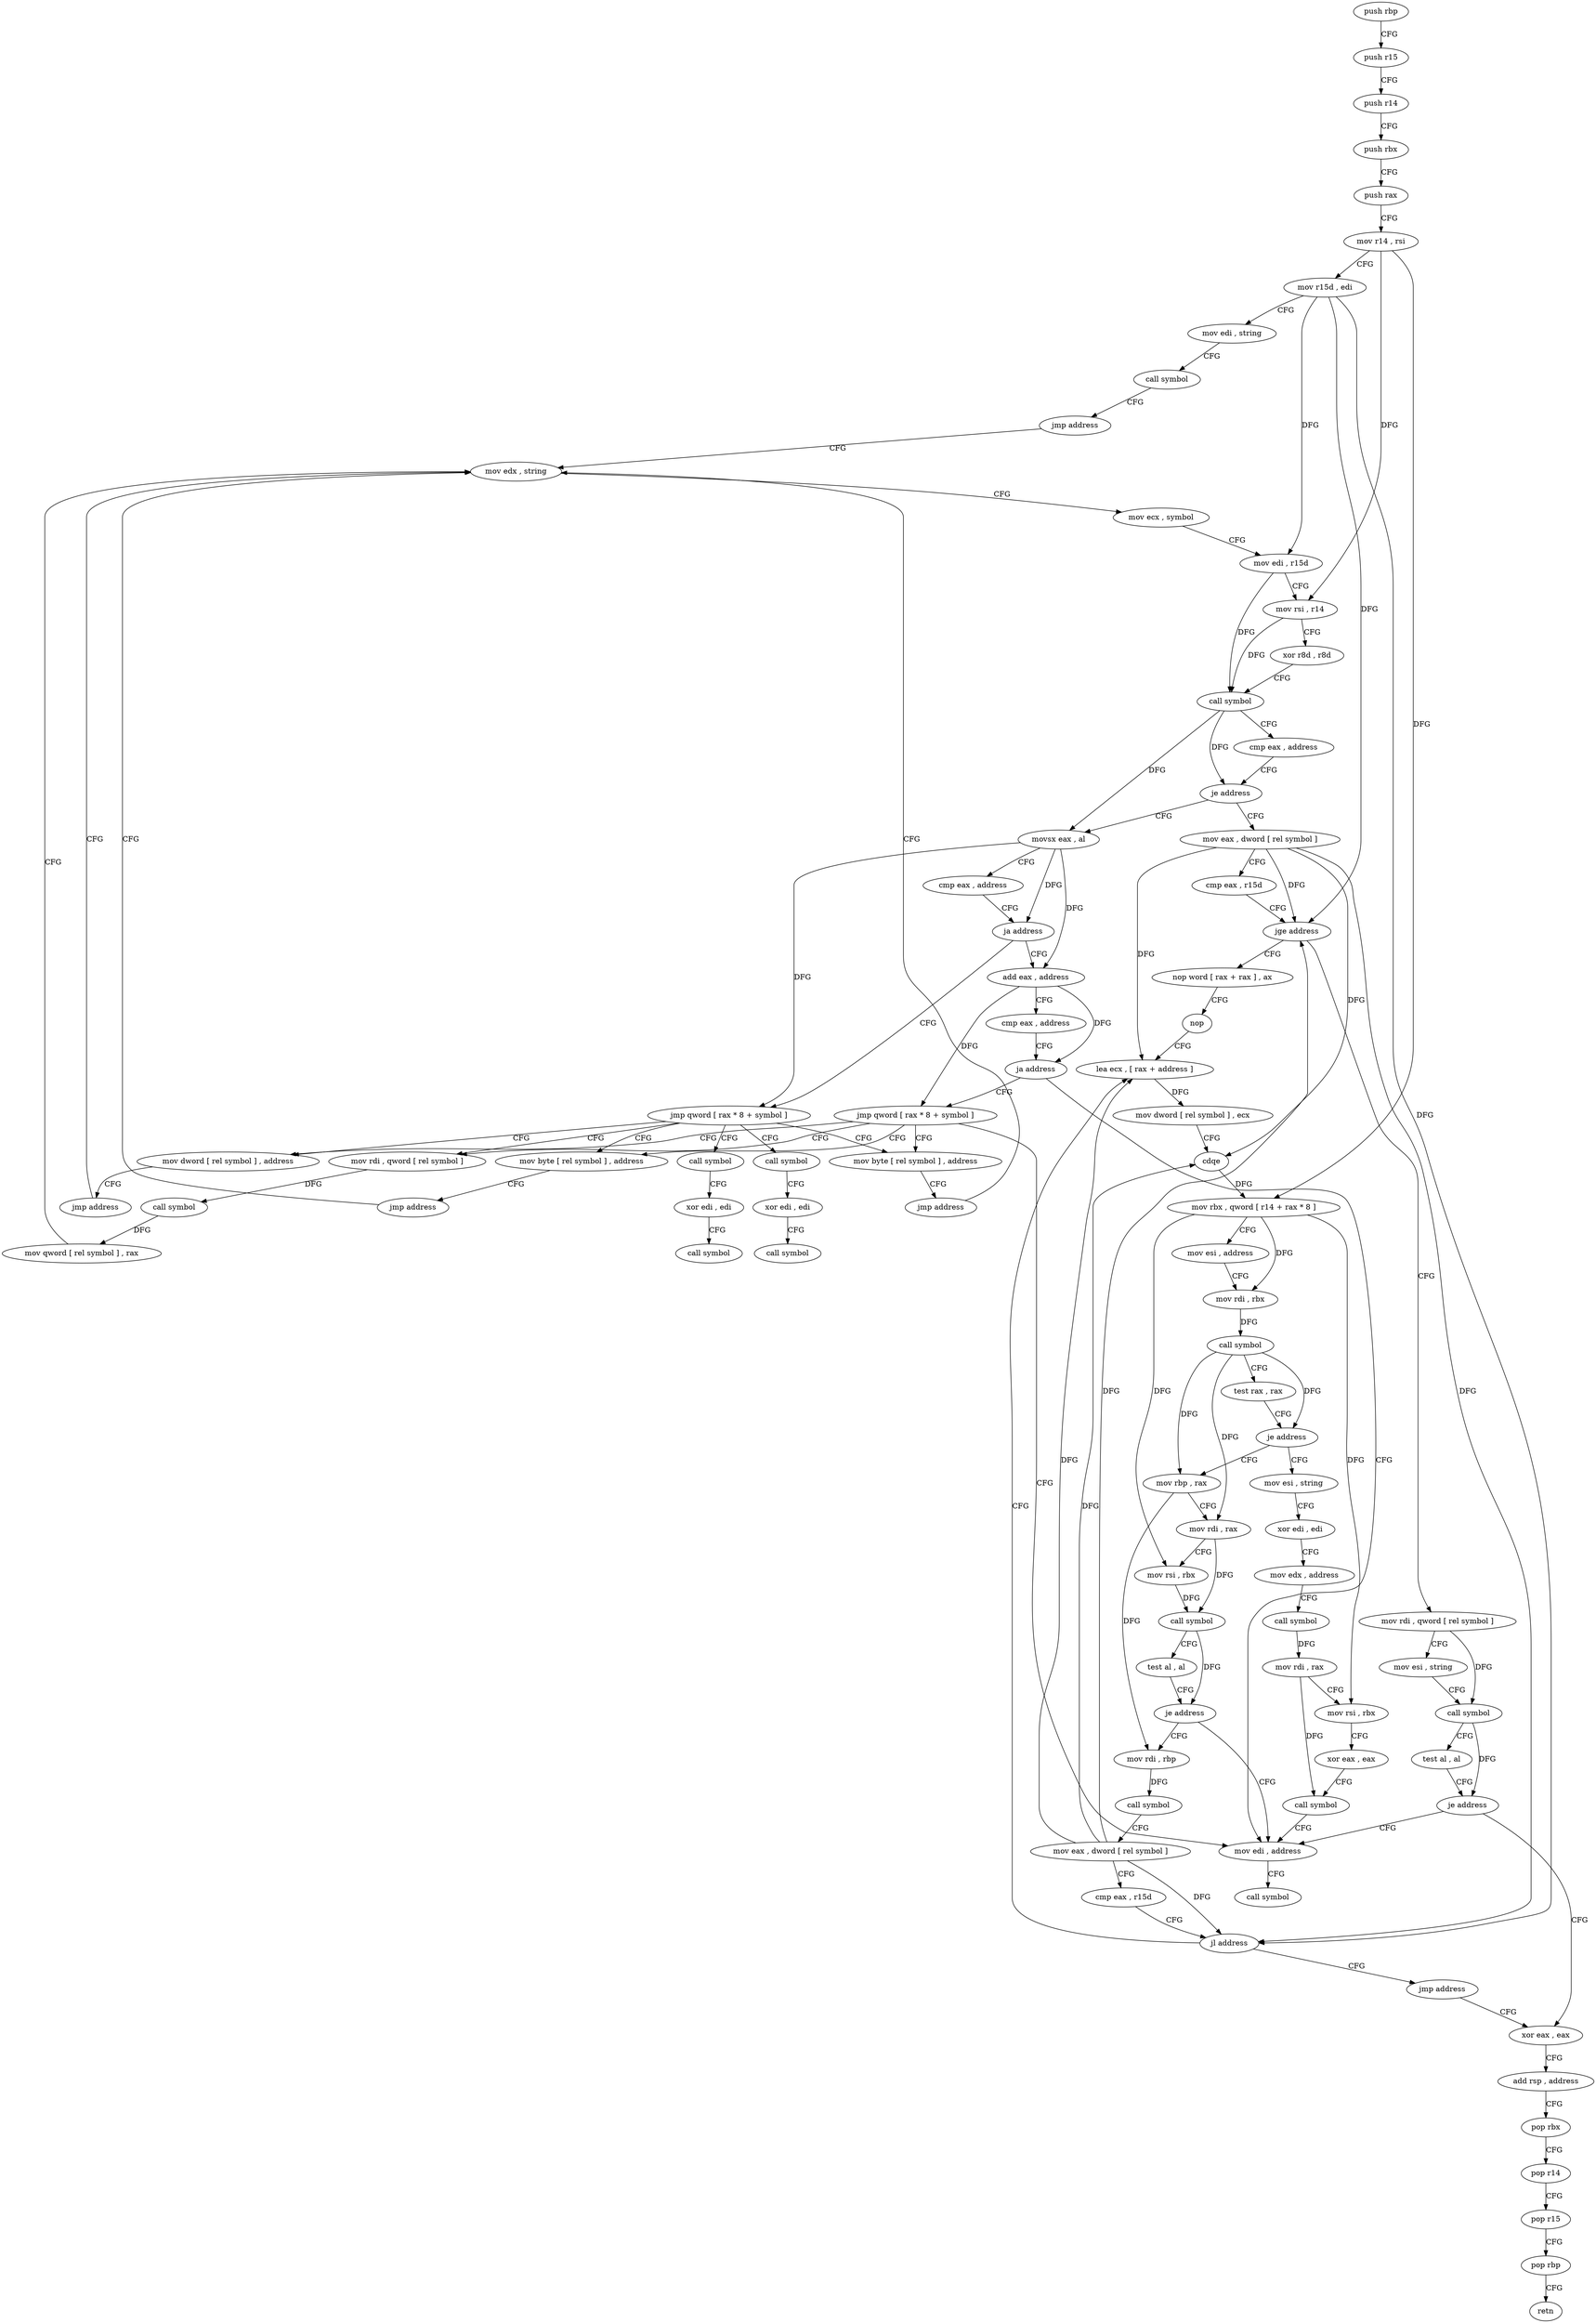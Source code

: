 digraph "func" {
"4215232" [label = "push rbp" ]
"4215233" [label = "push r15" ]
"4215235" [label = "push r14" ]
"4215237" [label = "push rbx" ]
"4215238" [label = "push rax" ]
"4215239" [label = "mov r14 , rsi" ]
"4215242" [label = "mov r15d , edi" ]
"4215245" [label = "mov edi , string" ]
"4215250" [label = "call symbol" ]
"4215255" [label = "jmp address" ]
"4215283" [label = "mov edx , string" ]
"4215288" [label = "mov ecx , symbol" ]
"4215293" [label = "mov edi , r15d" ]
"4215296" [label = "mov rsi , r14" ]
"4215299" [label = "xor r8d , r8d" ]
"4215302" [label = "call symbol" ]
"4215307" [label = "cmp eax , address" ]
"4215310" [label = "je address" ]
"4215385" [label = "mov eax , dword [ rel symbol ]" ]
"4215312" [label = "movsx eax , al" ]
"4215391" [label = "cmp eax , r15d" ]
"4215394" [label = "jge address" ]
"4215480" [label = "mov rdi , qword [ rel symbol ]" ]
"4215396" [label = "nop word [ rax + rax ] , ax" ]
"4215315" [label = "cmp eax , address" ]
"4215318" [label = "ja address" ]
"4215328" [label = "add eax , address" ]
"4215320" [label = "jmp qword [ rax * 8 + symbol ]" ]
"4215487" [label = "mov esi , string" ]
"4215492" [label = "call symbol" ]
"4215497" [label = "test al , al" ]
"4215499" [label = "je address" ]
"4215568" [label = "mov edi , address" ]
"4215501" [label = "xor eax , eax" ]
"4215406" [label = "nop" ]
"4215408" [label = "lea ecx , [ rax + address ]" ]
"4215331" [label = "cmp eax , address" ]
"4215334" [label = "ja address" ]
"4215340" [label = "jmp qword [ rax * 8 + symbol ]" ]
"4215264" [label = "mov rdi , qword [ rel symbol ]" ]
"4215347" [label = "mov dword [ rel symbol ] , address" ]
"4215360" [label = "mov byte [ rel symbol ] , address" ]
"4215376" [label = "mov byte [ rel symbol ] , address" ]
"4215514" [label = "call symbol" ]
"4215526" [label = "call symbol" ]
"4215573" [label = "call symbol" ]
"4215503" [label = "add rsp , address" ]
"4215507" [label = "pop rbx" ]
"4215508" [label = "pop r14" ]
"4215510" [label = "pop r15" ]
"4215512" [label = "pop rbp" ]
"4215513" [label = "retn" ]
"4215538" [label = "mov esi , string" ]
"4215543" [label = "xor edi , edi" ]
"4215545" [label = "mov edx , address" ]
"4215550" [label = "call symbol" ]
"4215555" [label = "mov rdi , rax" ]
"4215558" [label = "mov rsi , rbx" ]
"4215561" [label = "xor eax , eax" ]
"4215563" [label = "call symbol" ]
"4215441" [label = "mov rbp , rax" ]
"4215444" [label = "mov rdi , rax" ]
"4215447" [label = "mov rsi , rbx" ]
"4215450" [label = "call symbol" ]
"4215455" [label = "test al , al" ]
"4215457" [label = "je address" ]
"4215459" [label = "mov rdi , rbp" ]
"4215271" [label = "call symbol" ]
"4215276" [label = "mov qword [ rel symbol ] , rax" ]
"4215357" [label = "jmp address" ]
"4215367" [label = "jmp address" ]
"4215383" [label = "jmp address" ]
"4215519" [label = "xor edi , edi" ]
"4215521" [label = "call symbol" ]
"4215531" [label = "xor edi , edi" ]
"4215533" [label = "call symbol" ]
"4215462" [label = "call symbol" ]
"4215467" [label = "mov eax , dword [ rel symbol ]" ]
"4215473" [label = "cmp eax , r15d" ]
"4215476" [label = "jl address" ]
"4215478" [label = "jmp address" ]
"4215411" [label = "mov dword [ rel symbol ] , ecx" ]
"4215417" [label = "cdqe" ]
"4215419" [label = "mov rbx , qword [ r14 + rax * 8 ]" ]
"4215423" [label = "mov esi , address" ]
"4215428" [label = "mov rdi , rbx" ]
"4215431" [label = "call symbol" ]
"4215436" [label = "test rax , rax" ]
"4215439" [label = "je address" ]
"4215232" -> "4215233" [ label = "CFG" ]
"4215233" -> "4215235" [ label = "CFG" ]
"4215235" -> "4215237" [ label = "CFG" ]
"4215237" -> "4215238" [ label = "CFG" ]
"4215238" -> "4215239" [ label = "CFG" ]
"4215239" -> "4215242" [ label = "CFG" ]
"4215239" -> "4215296" [ label = "DFG" ]
"4215239" -> "4215419" [ label = "DFG" ]
"4215242" -> "4215245" [ label = "CFG" ]
"4215242" -> "4215293" [ label = "DFG" ]
"4215242" -> "4215394" [ label = "DFG" ]
"4215242" -> "4215476" [ label = "DFG" ]
"4215245" -> "4215250" [ label = "CFG" ]
"4215250" -> "4215255" [ label = "CFG" ]
"4215255" -> "4215283" [ label = "CFG" ]
"4215283" -> "4215288" [ label = "CFG" ]
"4215288" -> "4215293" [ label = "CFG" ]
"4215293" -> "4215296" [ label = "CFG" ]
"4215293" -> "4215302" [ label = "DFG" ]
"4215296" -> "4215299" [ label = "CFG" ]
"4215296" -> "4215302" [ label = "DFG" ]
"4215299" -> "4215302" [ label = "CFG" ]
"4215302" -> "4215307" [ label = "CFG" ]
"4215302" -> "4215310" [ label = "DFG" ]
"4215302" -> "4215312" [ label = "DFG" ]
"4215307" -> "4215310" [ label = "CFG" ]
"4215310" -> "4215385" [ label = "CFG" ]
"4215310" -> "4215312" [ label = "CFG" ]
"4215385" -> "4215391" [ label = "CFG" ]
"4215385" -> "4215394" [ label = "DFG" ]
"4215385" -> "4215408" [ label = "DFG" ]
"4215385" -> "4215417" [ label = "DFG" ]
"4215385" -> "4215476" [ label = "DFG" ]
"4215312" -> "4215315" [ label = "CFG" ]
"4215312" -> "4215318" [ label = "DFG" ]
"4215312" -> "4215328" [ label = "DFG" ]
"4215312" -> "4215320" [ label = "DFG" ]
"4215391" -> "4215394" [ label = "CFG" ]
"4215394" -> "4215480" [ label = "CFG" ]
"4215394" -> "4215396" [ label = "CFG" ]
"4215480" -> "4215487" [ label = "CFG" ]
"4215480" -> "4215492" [ label = "DFG" ]
"4215396" -> "4215406" [ label = "CFG" ]
"4215315" -> "4215318" [ label = "CFG" ]
"4215318" -> "4215328" [ label = "CFG" ]
"4215318" -> "4215320" [ label = "CFG" ]
"4215328" -> "4215331" [ label = "CFG" ]
"4215328" -> "4215334" [ label = "DFG" ]
"4215328" -> "4215340" [ label = "DFG" ]
"4215320" -> "4215264" [ label = "CFG" ]
"4215320" -> "4215347" [ label = "CFG" ]
"4215320" -> "4215360" [ label = "CFG" ]
"4215320" -> "4215376" [ label = "CFG" ]
"4215320" -> "4215514" [ label = "CFG" ]
"4215320" -> "4215526" [ label = "CFG" ]
"4215487" -> "4215492" [ label = "CFG" ]
"4215492" -> "4215497" [ label = "CFG" ]
"4215492" -> "4215499" [ label = "DFG" ]
"4215497" -> "4215499" [ label = "CFG" ]
"4215499" -> "4215568" [ label = "CFG" ]
"4215499" -> "4215501" [ label = "CFG" ]
"4215568" -> "4215573" [ label = "CFG" ]
"4215501" -> "4215503" [ label = "CFG" ]
"4215406" -> "4215408" [ label = "CFG" ]
"4215408" -> "4215411" [ label = "DFG" ]
"4215331" -> "4215334" [ label = "CFG" ]
"4215334" -> "4215568" [ label = "CFG" ]
"4215334" -> "4215340" [ label = "CFG" ]
"4215340" -> "4215264" [ label = "CFG" ]
"4215340" -> "4215347" [ label = "CFG" ]
"4215340" -> "4215360" [ label = "CFG" ]
"4215340" -> "4215376" [ label = "CFG" ]
"4215340" -> "4215568" [ label = "CFG" ]
"4215264" -> "4215271" [ label = "DFG" ]
"4215347" -> "4215357" [ label = "CFG" ]
"4215360" -> "4215367" [ label = "CFG" ]
"4215376" -> "4215383" [ label = "CFG" ]
"4215514" -> "4215519" [ label = "CFG" ]
"4215526" -> "4215531" [ label = "CFG" ]
"4215503" -> "4215507" [ label = "CFG" ]
"4215507" -> "4215508" [ label = "CFG" ]
"4215508" -> "4215510" [ label = "CFG" ]
"4215510" -> "4215512" [ label = "CFG" ]
"4215512" -> "4215513" [ label = "CFG" ]
"4215538" -> "4215543" [ label = "CFG" ]
"4215543" -> "4215545" [ label = "CFG" ]
"4215545" -> "4215550" [ label = "CFG" ]
"4215550" -> "4215555" [ label = "DFG" ]
"4215555" -> "4215558" [ label = "CFG" ]
"4215555" -> "4215563" [ label = "DFG" ]
"4215558" -> "4215561" [ label = "CFG" ]
"4215561" -> "4215563" [ label = "CFG" ]
"4215563" -> "4215568" [ label = "CFG" ]
"4215441" -> "4215444" [ label = "CFG" ]
"4215441" -> "4215459" [ label = "DFG" ]
"4215444" -> "4215447" [ label = "CFG" ]
"4215444" -> "4215450" [ label = "DFG" ]
"4215447" -> "4215450" [ label = "DFG" ]
"4215450" -> "4215455" [ label = "CFG" ]
"4215450" -> "4215457" [ label = "DFG" ]
"4215455" -> "4215457" [ label = "CFG" ]
"4215457" -> "4215568" [ label = "CFG" ]
"4215457" -> "4215459" [ label = "CFG" ]
"4215459" -> "4215462" [ label = "DFG" ]
"4215271" -> "4215276" [ label = "DFG" ]
"4215276" -> "4215283" [ label = "CFG" ]
"4215357" -> "4215283" [ label = "CFG" ]
"4215367" -> "4215283" [ label = "CFG" ]
"4215383" -> "4215283" [ label = "CFG" ]
"4215519" -> "4215521" [ label = "CFG" ]
"4215531" -> "4215533" [ label = "CFG" ]
"4215462" -> "4215467" [ label = "CFG" ]
"4215467" -> "4215473" [ label = "CFG" ]
"4215467" -> "4215408" [ label = "DFG" ]
"4215467" -> "4215417" [ label = "DFG" ]
"4215467" -> "4215394" [ label = "DFG" ]
"4215467" -> "4215476" [ label = "DFG" ]
"4215473" -> "4215476" [ label = "CFG" ]
"4215476" -> "4215408" [ label = "CFG" ]
"4215476" -> "4215478" [ label = "CFG" ]
"4215478" -> "4215501" [ label = "CFG" ]
"4215411" -> "4215417" [ label = "CFG" ]
"4215417" -> "4215419" [ label = "DFG" ]
"4215419" -> "4215423" [ label = "CFG" ]
"4215419" -> "4215428" [ label = "DFG" ]
"4215419" -> "4215558" [ label = "DFG" ]
"4215419" -> "4215447" [ label = "DFG" ]
"4215423" -> "4215428" [ label = "CFG" ]
"4215428" -> "4215431" [ label = "DFG" ]
"4215431" -> "4215436" [ label = "CFG" ]
"4215431" -> "4215439" [ label = "DFG" ]
"4215431" -> "4215441" [ label = "DFG" ]
"4215431" -> "4215444" [ label = "DFG" ]
"4215436" -> "4215439" [ label = "CFG" ]
"4215439" -> "4215538" [ label = "CFG" ]
"4215439" -> "4215441" [ label = "CFG" ]
}
